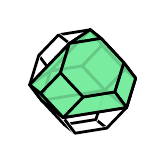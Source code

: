 % polymake for julian
% Thu Jul  5 23:35:48 2018
% unnamed

\begin{tikzpicture}[x  = {(0.9cm,-0.076cm)},
                    y  = {(-0.06cm,0.95cm)},
                    z  = {(-0.44cm,-0.29cm)},
                    scale = .3,
                    color = {lightgray}]


  % DEF POINTS
  \coordinate (v0_unnamed__1) at (2, 1, 0);
  \coordinate (v1_unnamed__1) at (1, 2, 0);
  \coordinate (v2_unnamed__1) at (2, 0, 1);
  \coordinate (v3_unnamed__1) at (1, 0, 2);
  \coordinate (v4_unnamed__1) at (0, 2, 1);
  \coordinate (v5_unnamed__1) at (2, 0, -1);
  \coordinate (v6_unnamed__1) at (0, 1, 2);
  \coordinate (v7_unnamed__1) at (1, 0, -2);
  \coordinate (v8_unnamed__1) at (0, 2, -1);
  \coordinate (v9_unnamed__1) at (2, -1, 0);
  \coordinate (v10_unnamed__1) at (0, 1, -2);
  \coordinate (v11_unnamed__1) at (1, -2, 0);
  \coordinate (v12_unnamed__1) at (0, -1, 2);
  \coordinate (v13_unnamed__1) at (-1, 2, 0);
  \coordinate (v14_unnamed__1) at (0, -2, 1);
  \coordinate (v15_unnamed__1) at (-2, 1, 0);
  \coordinate (v16_unnamed__1) at (-1, 0, 2);
  \coordinate (v17_unnamed__1) at (0, -1, -2);
  \coordinate (v18_unnamed__1) at (-2, 0, 1);
  \coordinate (v19_unnamed__1) at (0, -2, -1);
  \coordinate (v20_unnamed__1) at (-1, 0, -2);
  \coordinate (v21_unnamed__1) at (-2, 0, -1);
  \coordinate (v22_unnamed__1) at (-1, -2, 0);
  \coordinate (v23_unnamed__1) at (-2, -1, 0);


  % EDGES STYLE
  \definecolor{edgecolor_unnamed__1}{rgb}{ 0,0,0 }
  \tikzstyle{facestyle_unnamed__1} = [fill=none, fill opacity=0.85, preaction={draw=white, line cap=round, line width=1.5 pt}, draw=edgecolor_unnamed__1, line width=1 pt, line cap=round, line join=round]


  % FACES and EDGES and POINTS in the right order
  \draw[facestyle_unnamed__1] (v10_unnamed__1) -- (v8_unnamed__1) -- (v1_unnamed__1) -- (v0_unnamed__1) -- (v5_unnamed__1) -- (v7_unnamed__1) -- (v10_unnamed__1) -- cycle;
  \draw[facestyle_unnamed__1] (v22_unnamed__1) -- (v19_unnamed__1) -- (v11_unnamed__1) -- (v14_unnamed__1) -- (v22_unnamed__1) -- cycle;
  \draw[facestyle_unnamed__1] (v23_unnamed__1) -- (v18_unnamed__1) -- (v15_unnamed__1) -- (v21_unnamed__1) -- (v23_unnamed__1) -- cycle;
  \draw[facestyle_unnamed__1] (v19_unnamed__1) -- (v17_unnamed__1) -- (v7_unnamed__1) -- (v5_unnamed__1) -- (v9_unnamed__1) -- (v11_unnamed__1) -- (v19_unnamed__1) -- cycle;
  \draw[facestyle_unnamed__1] (v21_unnamed__1) -- (v15_unnamed__1) -- (v13_unnamed__1) -- (v8_unnamed__1) -- (v10_unnamed__1) -- (v20_unnamed__1) -- (v21_unnamed__1) -- cycle;
  \draw[facestyle_unnamed__1] (v20_unnamed__1) -- (v10_unnamed__1) -- (v7_unnamed__1) -- (v17_unnamed__1) -- (v20_unnamed__1) -- cycle;


  %POINTS


  %FACETS
  \draw[facestyle_unnamed__1] (v23_unnamed__1) -- (v21_unnamed__1) -- (v20_unnamed__1) -- (v17_unnamed__1) -- (v19_unnamed__1) -- (v22_unnamed__1) -- (v23_unnamed__1) -- cycle;


  %POINTS


  %FACETS
  \draw[facestyle_unnamed__1] (v16_unnamed__1) -- (v18_unnamed__1) -- (v23_unnamed__1) -- (v22_unnamed__1) -- (v14_unnamed__1) -- (v12_unnamed__1) -- (v16_unnamed__1) -- cycle;


  %POINTS


  %FACETS
  \draw[facestyle_unnamed__1] (v13_unnamed__1) -- (v4_unnamed__1) -- (v1_unnamed__1) -- (v8_unnamed__1) -- (v13_unnamed__1) -- cycle;


  %POINTS


  %FACETS
  \draw[facestyle_unnamed__1] (v0_unnamed__1) -- (v2_unnamed__1) -- (v9_unnamed__1) -- (v5_unnamed__1) -- (v0_unnamed__1) -- cycle;


  %POINTS


  %FACETS
  \draw[facestyle_unnamed__1] (v15_unnamed__1) -- (v18_unnamed__1) -- (v16_unnamed__1) -- (v6_unnamed__1) -- (v4_unnamed__1) -- (v13_unnamed__1) -- (v15_unnamed__1) -- cycle;


  %POINTS


  %FACETS
  \draw[facestyle_unnamed__1] (v12_unnamed__1) -- (v14_unnamed__1) -- (v11_unnamed__1) -- (v9_unnamed__1) -- (v2_unnamed__1) -- (v3_unnamed__1) -- (v12_unnamed__1) -- cycle;


  %POINTS


  %FACETS
  \draw[facestyle_unnamed__1] (v6_unnamed__1) -- (v16_unnamed__1) -- (v12_unnamed__1) -- (v3_unnamed__1) -- (v6_unnamed__1) -- cycle;


  %POINTS


  %FACETS
  \draw[facestyle_unnamed__1] (v4_unnamed__1) -- (v6_unnamed__1) -- (v3_unnamed__1) -- (v2_unnamed__1) -- (v0_unnamed__1) -- (v1_unnamed__1) -- (v4_unnamed__1) -- cycle;


  %POINTS


  %FACETS

  % DEF POINTS
  \coordinate (v0_unnamed__2) at (2, 1, 0);
  \coordinate (v1_unnamed__2) at (1, 2, 0);
  \coordinate (v2_unnamed__2) at (2, 0, 1);
  \coordinate (v3_unnamed__2) at (1, 0, 2);
  \coordinate (v4_unnamed__2) at (0, 2, 1);
  \coordinate (v5_unnamed__2) at (2, 0, -1);
  \coordinate (v6_unnamed__2) at (0, 1, 2);
  \coordinate (v7_unnamed__2) at (1, 0, -2);
  \coordinate (v8_unnamed__2) at (0, 2, -1);
  \coordinate (v9_unnamed__2) at (2, -1, 0);
  \coordinate (v10_unnamed__2) at (0, 1, -2);
  \coordinate (v11_unnamed__2) at (0, -1, 2);
  \coordinate (v12_unnamed__2) at (-1, 0, 2);
  \coordinate (v13_unnamed__2) at (0, -1, -2);
  \coordinate (v14_unnamed__2) at (-2, 0, 1);
  \coordinate (v15_unnamed__2) at (-1, 0, -2);
  \coordinate (v16_unnamed__2) at (-2, 0, -1);
  \coordinate (v17_unnamed__2) at (-2, -1, 0);


  % EDGES STYLE
  \definecolor{edgecolor_unnamed__2}{rgb}{ 0,0,0 }

  % FACES STYLE
  \definecolor{facetcolor_unnamed__2}{rgb}{ 0.467,0.925,0.62 }

  \tikzstyle{facestyle_unnamed__2} = [fill=facetcolor_unnamed__2, fill opacity=0.85, draw=edgecolor_unnamed__2, line width=1 pt, line cap=round, line join=round]


  % FACES and EDGES and POINTS in the right order
  \draw[facestyle_unnamed__2] (v8_unnamed__2) -- (v1_unnamed__2) -- (v0_unnamed__2) -- (v5_unnamed__2) -- (v7_unnamed__2) -- (v10_unnamed__2) -- (v8_unnamed__2) -- cycle;
  \draw[facestyle_unnamed__2] (v16_unnamed__2) -- (v14_unnamed__2) -- (v4_unnamed__2) -- (v8_unnamed__2) -- (v16_unnamed__2) -- cycle;
  \draw[facestyle_unnamed__2] (v16_unnamed__2) -- (v17_unnamed__2) -- (v14_unnamed__2) -- (v16_unnamed__2) -- cycle;
  \draw[facestyle_unnamed__2] (v9_unnamed__2) -- (v13_unnamed__2) -- (v7_unnamed__2) -- (v5_unnamed__2) -- (v9_unnamed__2) -- cycle;
  \draw[facestyle_unnamed__2] (v11_unnamed__2) -- (v17_unnamed__2) -- (v13_unnamed__2) -- (v9_unnamed__2) -- (v11_unnamed__2) -- cycle;
  \draw[facestyle_unnamed__2] (v16_unnamed__2) -- (v8_unnamed__2) -- (v10_unnamed__2) -- (v15_unnamed__2) -- (v16_unnamed__2) -- cycle;
  \draw[facestyle_unnamed__2] (v15_unnamed__2) -- (v10_unnamed__2) -- (v7_unnamed__2) -- (v13_unnamed__2) -- (v15_unnamed__2) -- cycle;


  %POINTS


  %FACETS
  \draw[facestyle_unnamed__2] (v13_unnamed__2) -- (v17_unnamed__2) -- (v16_unnamed__2) -- (v15_unnamed__2) -- (v13_unnamed__2) -- cycle;


  %POINTS


  %FACETS
  \draw[facestyle_unnamed__2] (v14_unnamed__2) -- (v17_unnamed__2) -- (v11_unnamed__2) -- (v12_unnamed__2) -- (v14_unnamed__2) -- cycle;


  %POINTS


  %FACETS
  \draw[facestyle_unnamed__2] (v8_unnamed__2) -- (v4_unnamed__2) -- (v1_unnamed__2) -- (v8_unnamed__2) -- cycle;


  %POINTS


  %FACETS
  \draw[facestyle_unnamed__2] (v9_unnamed__2) -- (v5_unnamed__2) -- (v0_unnamed__2) -- (v2_unnamed__2) -- (v9_unnamed__2) -- cycle;


  %POINTS


  %FACETS
  \draw[facestyle_unnamed__2] (v14_unnamed__2) -- (v12_unnamed__2) -- (v6_unnamed__2) -- (v4_unnamed__2) -- (v14_unnamed__2) -- cycle;


  %POINTS


  %FACETS
  \draw[facestyle_unnamed__2] (v11_unnamed__2) -- (v9_unnamed__2) -- (v2_unnamed__2) -- (v3_unnamed__2) -- (v11_unnamed__2) -- cycle;


  %POINTS


  %FACETS
  \draw[facestyle_unnamed__2] (v12_unnamed__2) -- (v11_unnamed__2) -- (v3_unnamed__2) -- (v6_unnamed__2) -- (v12_unnamed__2) -- cycle;


  %POINTS


  %FACETS
  \draw[facestyle_unnamed__2] (v6_unnamed__2) -- (v3_unnamed__2) -- (v2_unnamed__2) -- (v0_unnamed__2) -- (v1_unnamed__2) -- (v4_unnamed__2) -- (v6_unnamed__2) -- cycle;


  %POINTS


  %FACETS

\end{tikzpicture}
